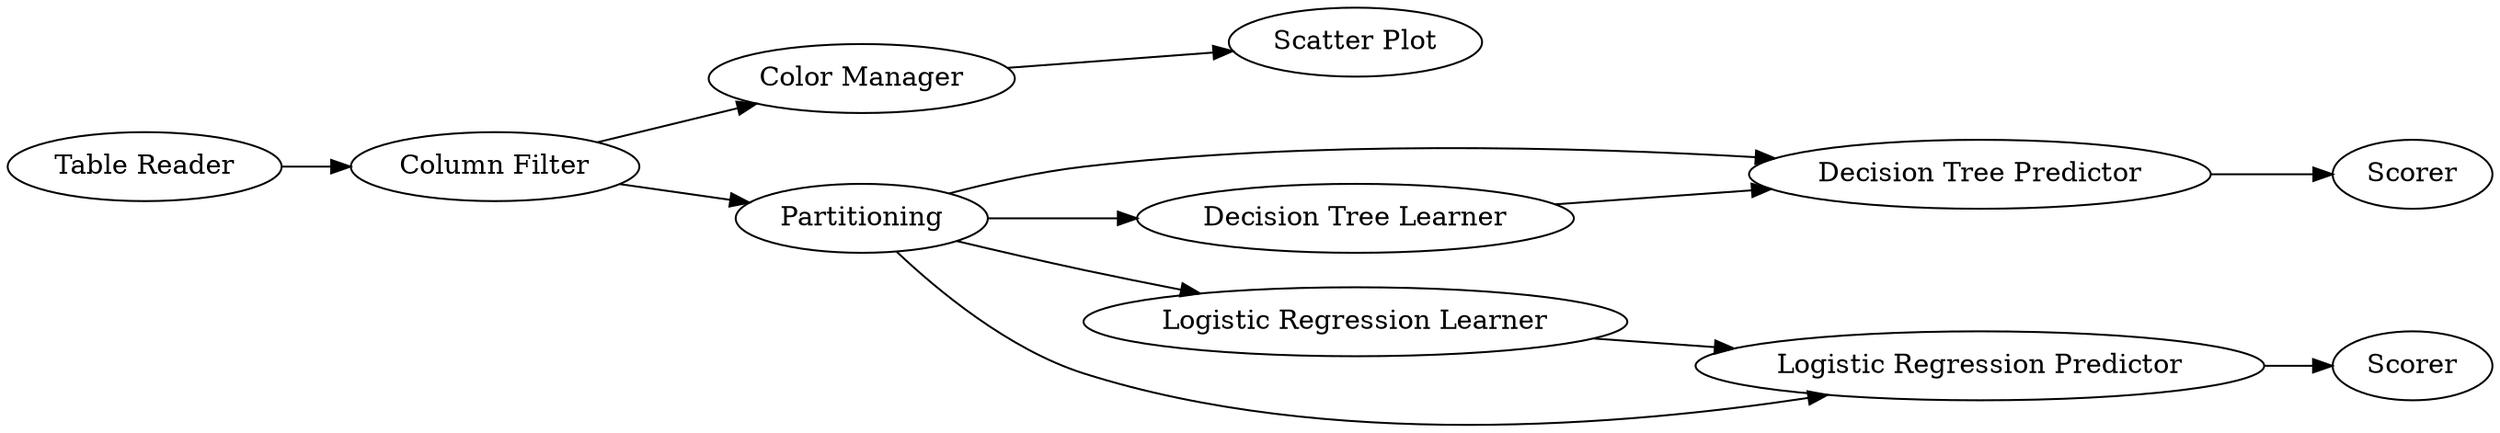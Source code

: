 digraph {
	"5807390761227667984_89" [label="Decision Tree Predictor"]
	"5807390761227667984_104" [label="Logistic Regression Learner"]
	"5807390761227667984_103" [label="Column Filter"]
	"5807390761227667984_81" [label="Color Manager"]
	"5807390761227667984_93" [label=Scorer]
	"5807390761227667984_88" [label="Decision Tree Learner"]
	"5807390761227667984_95" [label="Table Reader"]
	"5807390761227667984_90" [label=Scorer]
	"5807390761227667984_86" [label=Partitioning]
	"5807390761227667984_105" [label="Logistic Regression Predictor"]
	"5807390761227667984_83" [label="Scatter Plot"]
	"5807390761227667984_81" -> "5807390761227667984_83"
	"5807390761227667984_86" -> "5807390761227667984_88"
	"5807390761227667984_103" -> "5807390761227667984_81"
	"5807390761227667984_86" -> "5807390761227667984_89"
	"5807390761227667984_105" -> "5807390761227667984_93"
	"5807390761227667984_89" -> "5807390761227667984_90"
	"5807390761227667984_86" -> "5807390761227667984_105"
	"5807390761227667984_95" -> "5807390761227667984_103"
	"5807390761227667984_103" -> "5807390761227667984_86"
	"5807390761227667984_88" -> "5807390761227667984_89"
	"5807390761227667984_104" -> "5807390761227667984_105"
	"5807390761227667984_86" -> "5807390761227667984_104"
	rankdir=LR
}
